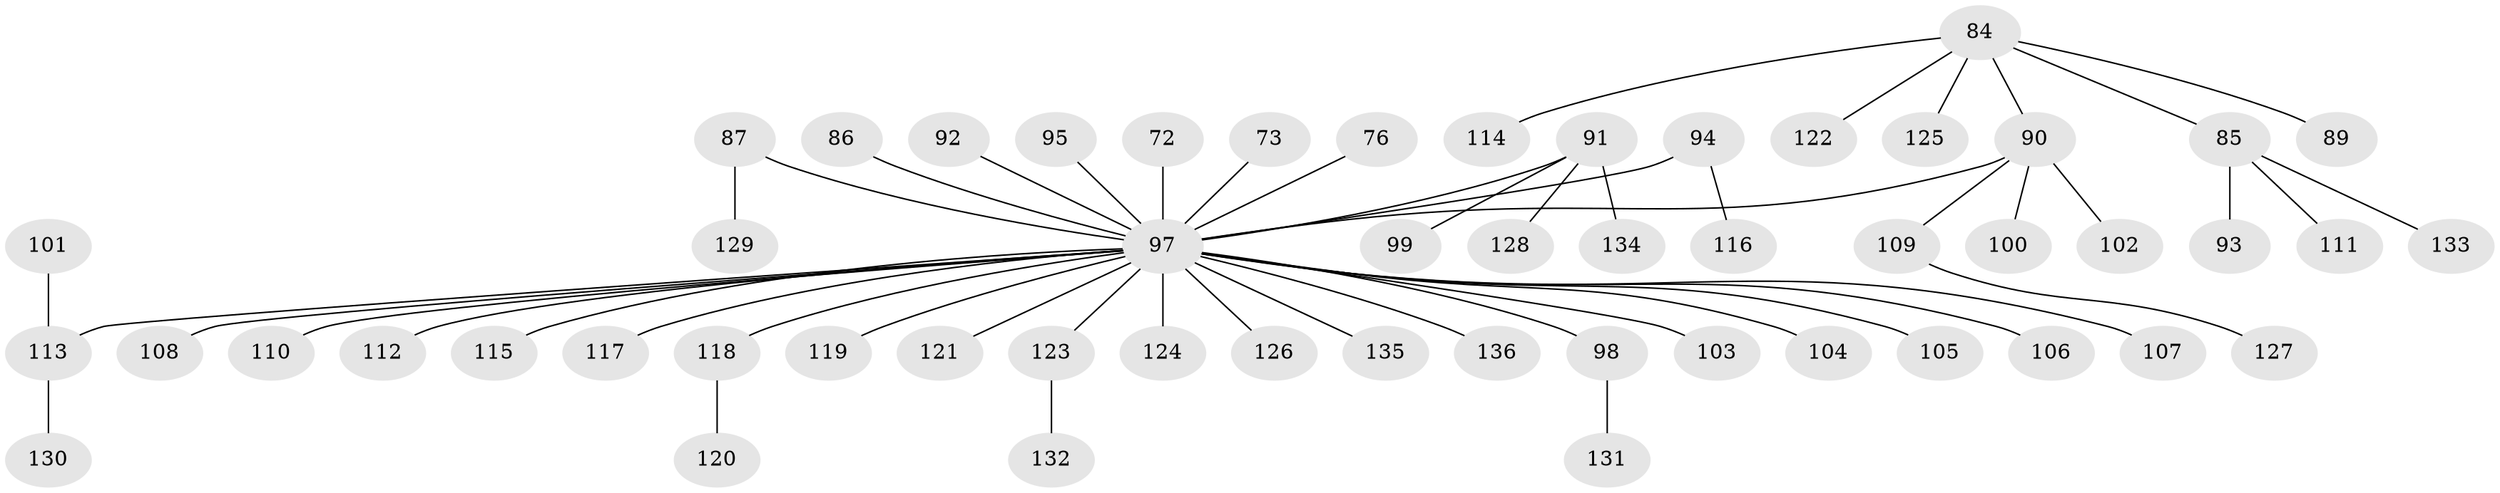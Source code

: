 // original degree distribution, {6: 0.007352941176470588, 4: 0.051470588235294115, 3: 0.11764705882352941, 5: 0.051470588235294115, 7: 0.014705882352941176, 2: 0.2647058823529412, 1: 0.49264705882352944}
// Generated by graph-tools (version 1.1) at 2025/56/03/04/25 21:56:44]
// undirected, 54 vertices, 53 edges
graph export_dot {
graph [start="1"]
  node [color=gray90,style=filled];
  72;
  73;
  76;
  84 [super="+64+78+68"];
  85 [super="+62+79+83"];
  86;
  87;
  89;
  90 [super="+5"];
  91 [super="+40+47+52"];
  92;
  93;
  94;
  95;
  97 [super="+7+18+96+34+45+29+53+67+88+10+74+75+30+77+81+55+24+66+46+41+56+59+71+60+69"];
  98;
  99;
  100;
  101;
  102;
  103;
  104;
  105;
  106;
  107;
  108;
  109 [super="+38"];
  110;
  111;
  112;
  113 [super="+26+65+70+39+82"];
  114;
  115;
  116;
  117;
  118;
  119;
  120;
  121;
  122;
  123;
  124;
  125;
  126;
  127;
  128;
  129;
  130;
  131;
  132;
  133;
  134;
  135;
  136;
  72 -- 97;
  73 -- 97;
  76 -- 97;
  84 -- 122;
  84 -- 114;
  84 -- 85;
  84 -- 89;
  84 -- 90;
  84 -- 125;
  85 -- 93;
  85 -- 111;
  85 -- 133;
  86 -- 97;
  87 -- 129;
  87 -- 97;
  90 -- 102;
  90 -- 100;
  90 -- 109;
  90 -- 97;
  91 -- 99;
  91 -- 128;
  91 -- 97;
  91 -- 134;
  92 -- 97;
  94 -- 116;
  94 -- 97;
  95 -- 97;
  97 -- 117;
  97 -- 121;
  97 -- 123;
  97 -- 105;
  97 -- 106;
  97 -- 135;
  97 -- 104;
  97 -- 110;
  97 -- 112;
  97 -- 113;
  97 -- 108;
  97 -- 118;
  97 -- 115;
  97 -- 103;
  97 -- 98;
  97 -- 119;
  97 -- 107;
  97 -- 124;
  97 -- 136;
  97 -- 126;
  98 -- 131;
  101 -- 113;
  109 -- 127;
  113 -- 130;
  118 -- 120;
  123 -- 132;
}
